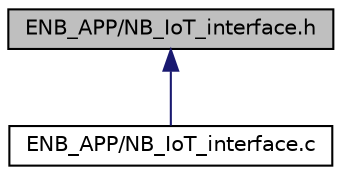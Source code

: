 digraph "ENB_APP/NB_IoT_interface.h"
{
 // LATEX_PDF_SIZE
  edge [fontname="Helvetica",fontsize="10",labelfontname="Helvetica",labelfontsize="10"];
  node [fontname="Helvetica",fontsize="10",shape=record];
  Node1 [label="ENB_APP/NB_IoT_interface.h",height=0.2,width=0.4,color="black", fillcolor="grey75", style="filled", fontcolor="black",tooltip=": api interface for nb-iot application"];
  Node1 -> Node2 [dir="back",color="midnightblue",fontsize="10",style="solid",fontname="Helvetica"];
  Node2 [label="ENB_APP/NB_IoT_interface.c",height=0.2,width=0.4,color="black", fillcolor="white", style="filled",URL="$NB__IoT__interface_8c.html",tooltip=": load library implementing coding/decoding algorithms"];
}
